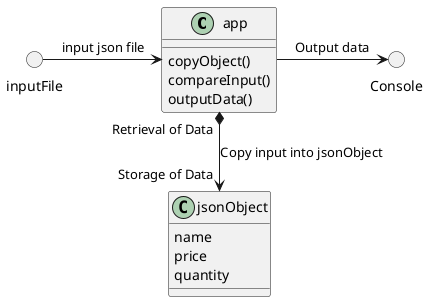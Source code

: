 @startuml
'https://plantuml.com/class-diagram

class app
() inputFile
() Console

inputFile -> app : input json file
app -> Console : Output data
app "Retrieval of Data" *--> "Storage of Data" jsonObject : Copy input into jsonObject


class app {
copyObject()
compareInput()
outputData()
}
class jsonObject{
name
price
quantity
}

@enduml